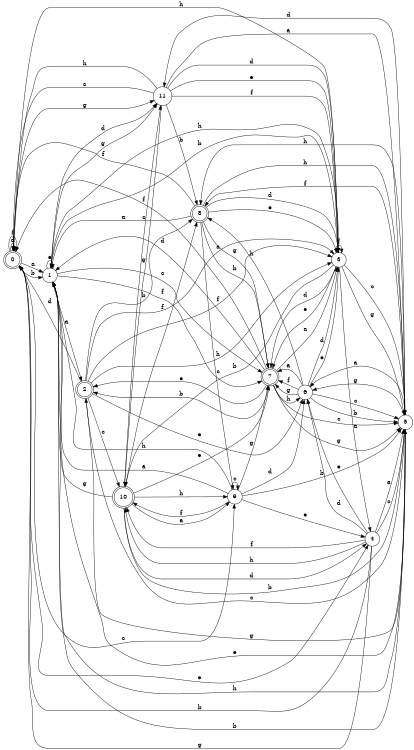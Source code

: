 digraph n10_5 {
__start0 [label="" shape="none"];

rankdir=LR;
size="8,5";

s0 [style="rounded,filled", color="black", fillcolor="white" shape="doublecircle", label="0"];
s1 [style="filled", color="black", fillcolor="white" shape="circle", label="1"];
s2 [style="rounded,filled", color="black", fillcolor="white" shape="doublecircle", label="2"];
s3 [style="filled", color="black", fillcolor="white" shape="circle", label="3"];
s4 [style="filled", color="black", fillcolor="white" shape="circle", label="4"];
s5 [style="filled", color="black", fillcolor="white" shape="circle", label="5"];
s6 [style="filled", color="black", fillcolor="white" shape="circle", label="6"];
s7 [style="rounded,filled", color="black", fillcolor="white" shape="doublecircle", label="7"];
s8 [style="rounded,filled", color="black", fillcolor="white" shape="doublecircle", label="8"];
s9 [style="filled", color="black", fillcolor="white" shape="circle", label="9"];
s10 [style="rounded,filled", color="black", fillcolor="white" shape="doublecircle", label="10"];
s11 [style="filled", color="black", fillcolor="white" shape="circle", label="11"];
s0 -> s1 [label="a"];
s0 -> s1 [label="b"];
s0 -> s9 [label="c"];
s0 -> s0 [label="d"];
s0 -> s4 [label="e"];
s0 -> s0 [label="f"];
s0 -> s11 [label="g"];
s0 -> s3 [label="h"];
s1 -> s2 [label="a"];
s1 -> s3 [label="b"];
s1 -> s7 [label="c"];
s1 -> s11 [label="d"];
s1 -> s1 [label="e"];
s1 -> s7 [label="f"];
s1 -> s11 [label="g"];
s1 -> s5 [label="h"];
s2 -> s3 [label="a"];
s2 -> s8 [label="b"];
s2 -> s10 [label="c"];
s2 -> s0 [label="d"];
s2 -> s6 [label="e"];
s2 -> s3 [label="f"];
s2 -> s5 [label="g"];
s2 -> s3 [label="h"];
s3 -> s4 [label="a"];
s3 -> s10 [label="b"];
s3 -> s5 [label="c"];
s3 -> s7 [label="d"];
s3 -> s7 [label="e"];
s3 -> s3 [label="f"];
s3 -> s5 [label="g"];
s3 -> s1 [label="h"];
s4 -> s5 [label="a"];
s4 -> s0 [label="b"];
s4 -> s5 [label="c"];
s4 -> s6 [label="d"];
s4 -> s6 [label="e"];
s4 -> s10 [label="f"];
s4 -> s0 [label="g"];
s4 -> s10 [label="h"];
s5 -> s6 [label="a"];
s5 -> s1 [label="b"];
s5 -> s2 [label="c"];
s5 -> s11 [label="d"];
s5 -> s1 [label="e"];
s5 -> s8 [label="f"];
s5 -> s6 [label="g"];
s5 -> s8 [label="h"];
s6 -> s7 [label="a"];
s6 -> s5 [label="b"];
s6 -> s5 [label="c"];
s6 -> s3 [label="d"];
s6 -> s3 [label="e"];
s6 -> s7 [label="f"];
s6 -> s7 [label="g"];
s6 -> s8 [label="h"];
s7 -> s3 [label="a"];
s7 -> s2 [label="b"];
s7 -> s5 [label="c"];
s7 -> s1 [label="d"];
s7 -> s2 [label="e"];
s7 -> s0 [label="f"];
s7 -> s5 [label="g"];
s7 -> s6 [label="h"];
s8 -> s1 [label="a"];
s8 -> s7 [label="b"];
s8 -> s9 [label="c"];
s8 -> s3 [label="d"];
s8 -> s3 [label="e"];
s8 -> s0 [label="f"];
s8 -> s7 [label="g"];
s8 -> s5 [label="h"];
s9 -> s1 [label="a"];
s9 -> s5 [label="b"];
s9 -> s9 [label="c"];
s9 -> s6 [label="d"];
s9 -> s4 [label="e"];
s9 -> s10 [label="f"];
s9 -> s7 [label="g"];
s9 -> s1 [label="h"];
s10 -> s9 [label="a"];
s10 -> s5 [label="b"];
s10 -> s11 [label="c"];
s10 -> s4 [label="d"];
s10 -> s7 [label="e"];
s10 -> s8 [label="f"];
s10 -> s1 [label="g"];
s10 -> s9 [label="h"];
s11 -> s5 [label="a"];
s11 -> s8 [label="b"];
s11 -> s0 [label="c"];
s11 -> s3 [label="d"];
s11 -> s3 [label="e"];
s11 -> s3 [label="f"];
s11 -> s10 [label="g"];
s11 -> s0 [label="h"];

}